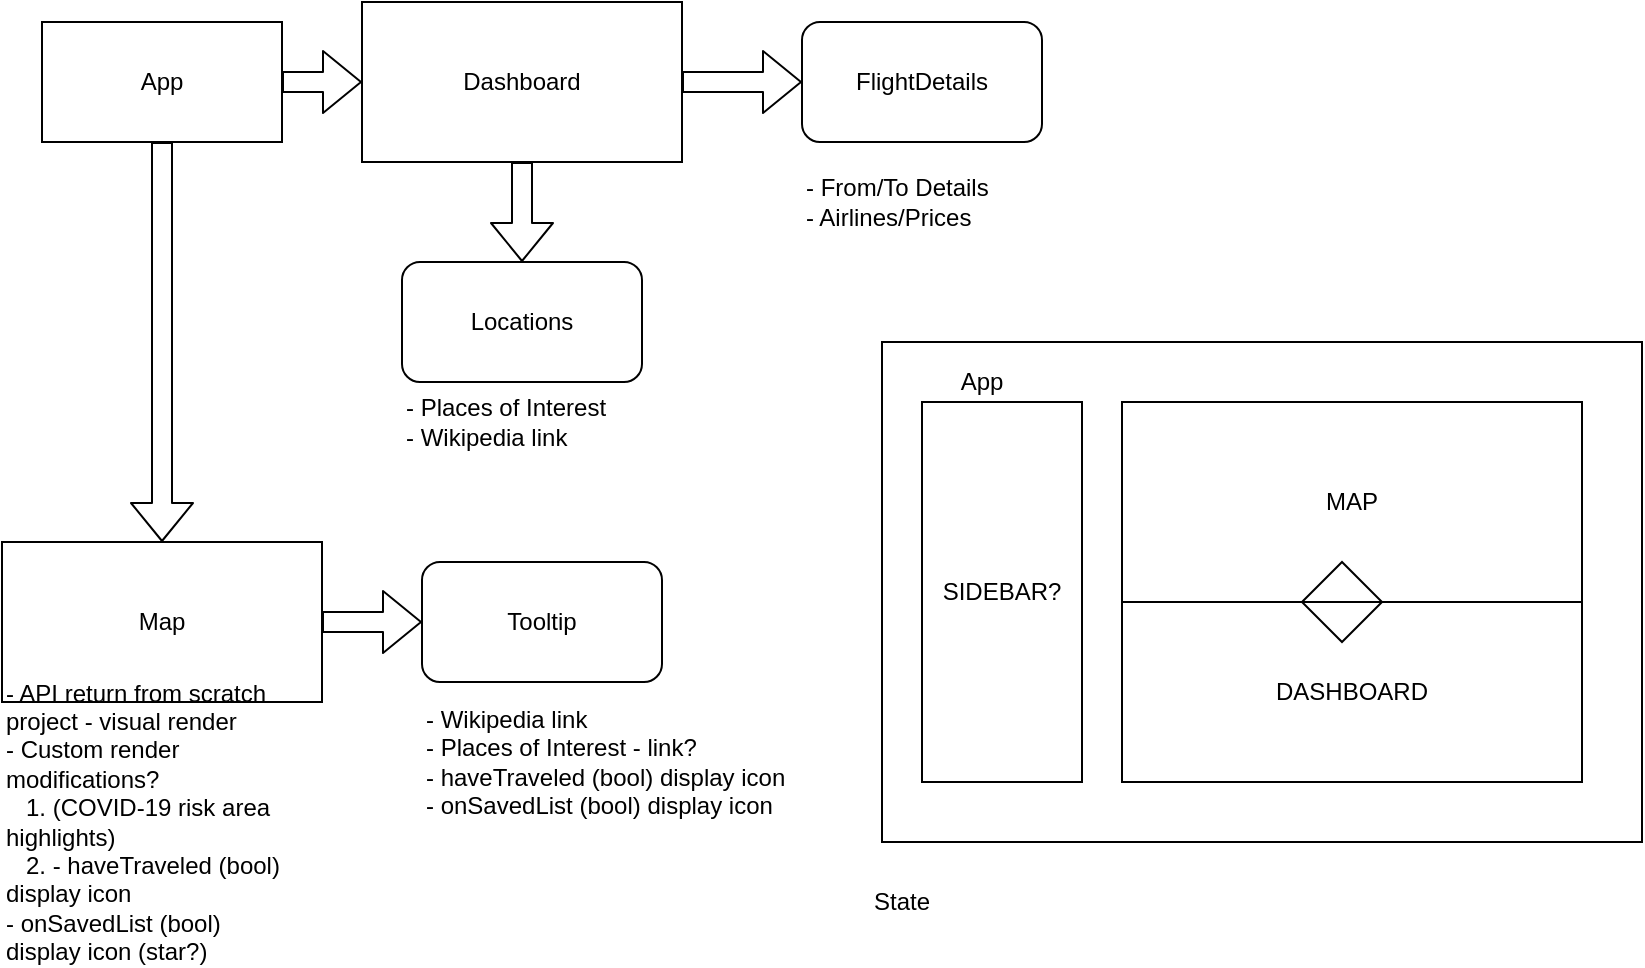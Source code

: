 <mxfile>
    <diagram id="JlPiPt_g534BvYDW2cDa" name="Page-1">
        <mxGraphModel dx="1192" dy="735" grid="1" gridSize="10" guides="1" tooltips="1" connect="1" arrows="1" fold="1" page="1" pageScale="1" pageWidth="850" pageHeight="1100" math="0" shadow="0">
            <root>
                <mxCell id="0"/>
                <mxCell id="1" parent="0"/>
                <mxCell id="8" value="" style="edgeStyle=none;shape=flexArrow;html=1;" edge="1" parent="1" source="2" target="3">
                    <mxGeometry relative="1" as="geometry"/>
                </mxCell>
                <mxCell id="9" value="" style="edgeStyle=none;shape=flexArrow;html=1;" edge="1" parent="1" source="2" target="7">
                    <mxGeometry relative="1" as="geometry"/>
                </mxCell>
                <mxCell id="2" value="App" style="rounded=0;whiteSpace=wrap;html=1;" vertex="1" parent="1">
                    <mxGeometry x="30" y="30" width="120" height="60" as="geometry"/>
                </mxCell>
                <mxCell id="11" value="" style="edgeStyle=none;shape=flexArrow;html=1;" edge="1" parent="1" source="3" target="6">
                    <mxGeometry relative="1" as="geometry"/>
                </mxCell>
                <mxCell id="13" value="" style="edgeStyle=none;shape=flexArrow;html=1;" edge="1" parent="1" source="3" target="12">
                    <mxGeometry relative="1" as="geometry"/>
                </mxCell>
                <mxCell id="3" value="Dashboard" style="rounded=0;whiteSpace=wrap;html=1;" vertex="1" parent="1">
                    <mxGeometry x="190" y="20" width="160" height="80" as="geometry"/>
                </mxCell>
                <mxCell id="5" value="Tooltip" style="rounded=1;whiteSpace=wrap;html=1;" vertex="1" parent="1">
                    <mxGeometry x="220" y="300" width="120" height="60" as="geometry"/>
                </mxCell>
                <mxCell id="6" value="FlightDetails" style="rounded=1;whiteSpace=wrap;html=1;" vertex="1" parent="1">
                    <mxGeometry x="410" y="30" width="120" height="60" as="geometry"/>
                </mxCell>
                <mxCell id="10" value="" style="edgeStyle=none;shape=flexArrow;html=1;" edge="1" parent="1" source="7" target="5">
                    <mxGeometry relative="1" as="geometry"/>
                </mxCell>
                <mxCell id="7" value="Map" style="rounded=0;whiteSpace=wrap;html=1;" vertex="1" parent="1">
                    <mxGeometry x="10" y="290" width="160" height="80" as="geometry"/>
                </mxCell>
                <mxCell id="12" value="Locations" style="rounded=1;whiteSpace=wrap;html=1;" vertex="1" parent="1">
                    <mxGeometry x="210" y="150" width="120" height="60" as="geometry"/>
                </mxCell>
                <mxCell id="14" value="- Wikipedia link&lt;br&gt;- Places of Interest - link?&lt;br&gt;- haveTraveled (bool) display icon&lt;br&gt;- onSavedList (bool) display icon" style="text;html=1;strokeColor=none;fillColor=none;align=left;verticalAlign=middle;whiteSpace=wrap;rounded=0;" vertex="1" parent="1">
                    <mxGeometry x="220" y="370" width="200" height="60" as="geometry"/>
                </mxCell>
                <mxCell id="15" value="- API return from scratch project - visual render&lt;br&gt;- Custom render modifications?&lt;br&gt;&amp;nbsp; &amp;nbsp;1.&amp;nbsp;(COVID-19 risk area highlights)&lt;br&gt;&amp;nbsp; &amp;nbsp;2. - haveTraveled (bool) display icon&lt;br&gt;- onSavedList (bool) display icon (star?)" style="text;html=1;strokeColor=none;fillColor=none;align=left;verticalAlign=middle;whiteSpace=wrap;rounded=0;" vertex="1" parent="1">
                    <mxGeometry x="10" y="380" width="150" height="100" as="geometry"/>
                </mxCell>
                <mxCell id="16" value="- From/To Details&lt;br&gt;- Airlines/Prices&lt;br&gt;" style="text;html=1;strokeColor=none;fillColor=none;align=left;verticalAlign=middle;whiteSpace=wrap;rounded=0;" vertex="1" parent="1">
                    <mxGeometry x="410" y="90" width="200" height="60" as="geometry"/>
                </mxCell>
                <mxCell id="17" value="- Places of Interest&lt;br&gt;- Wikipedia link&lt;br&gt;" style="text;html=1;strokeColor=none;fillColor=none;align=left;verticalAlign=middle;whiteSpace=wrap;rounded=0;" vertex="1" parent="1">
                    <mxGeometry x="210" y="200" width="200" height="60" as="geometry"/>
                </mxCell>
                <mxCell id="19" value="" style="rounded=0;whiteSpace=wrap;html=1;" vertex="1" parent="1">
                    <mxGeometry x="450" y="190" width="380" height="250" as="geometry"/>
                </mxCell>
                <mxCell id="20" value="DASHBOARD" style="rounded=0;whiteSpace=wrap;html=1;" vertex="1" parent="1">
                    <mxGeometry x="570" y="320" width="230" height="90" as="geometry"/>
                </mxCell>
                <mxCell id="21" value="MAP" style="rounded=0;whiteSpace=wrap;html=1;" vertex="1" parent="1">
                    <mxGeometry x="570" y="220" width="230" height="100" as="geometry"/>
                </mxCell>
                <mxCell id="22" value="App" style="text;html=1;strokeColor=none;fillColor=none;align=center;verticalAlign=middle;whiteSpace=wrap;rounded=0;" vertex="1" parent="1">
                    <mxGeometry x="480" y="200" width="40" height="20" as="geometry"/>
                </mxCell>
                <mxCell id="23" value="SIDEBAR?" style="rounded=0;whiteSpace=wrap;html=1;" vertex="1" parent="1">
                    <mxGeometry x="470" y="220" width="80" height="190" as="geometry"/>
                </mxCell>
                <mxCell id="24" value="" style="triangle;whiteSpace=wrap;html=1;direction=north;" vertex="1" parent="1">
                    <mxGeometry x="660" y="300" width="40" height="20" as="geometry"/>
                </mxCell>
                <mxCell id="25" value="" style="triangle;whiteSpace=wrap;html=1;direction=south;" vertex="1" parent="1">
                    <mxGeometry x="660" y="320" width="40" height="20" as="geometry"/>
                </mxCell>
                <mxCell id="27" value="State" style="text;html=1;strokeColor=none;fillColor=none;align=center;verticalAlign=middle;whiteSpace=wrap;rounded=0;" vertex="1" parent="1">
                    <mxGeometry x="440" y="460" width="40" height="20" as="geometry"/>
                </mxCell>
            </root>
        </mxGraphModel>
    </diagram>
</mxfile>